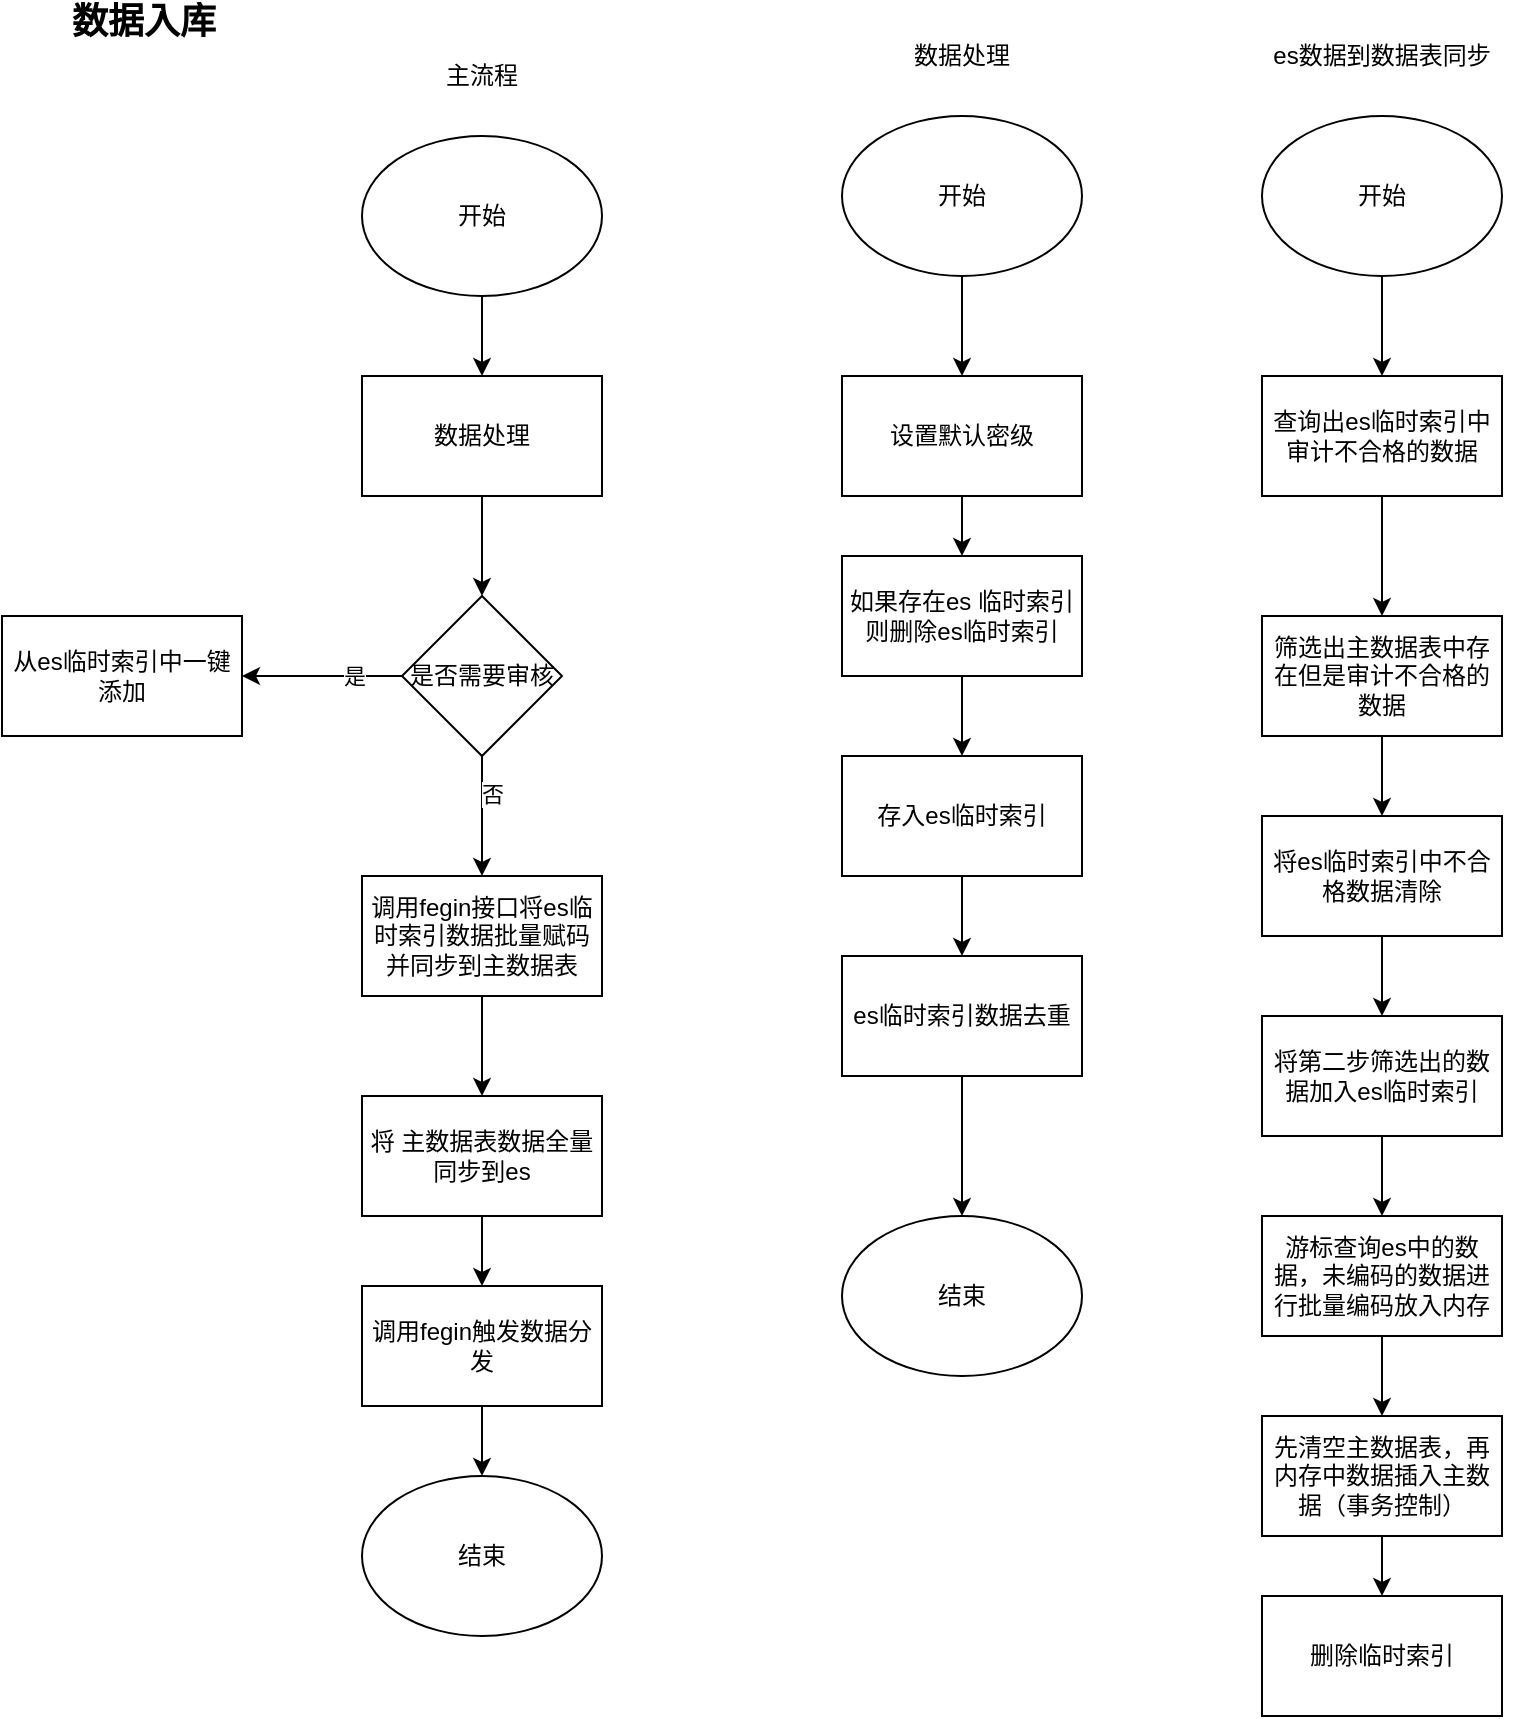 <mxfile version="23.1.5" type="github">
  <diagram name="第 1 页" id="1Jv4I5vn7Zk7EEgFjA-0">
    <mxGraphModel dx="1114" dy="615" grid="1" gridSize="10" guides="1" tooltips="1" connect="1" arrows="1" fold="1" page="1" pageScale="1" pageWidth="827" pageHeight="1169" math="0" shadow="0">
      <root>
        <mxCell id="0" />
        <mxCell id="1" parent="0" />
        <mxCell id="ILYdvK3medi0fULYivzU-11" value="" style="edgeStyle=orthogonalEdgeStyle;rounded=0;orthogonalLoop=1;jettySize=auto;html=1;" edge="1" parent="1" source="ILYdvK3medi0fULYivzU-1" target="ILYdvK3medi0fULYivzU-10">
          <mxGeometry relative="1" as="geometry" />
        </mxCell>
        <mxCell id="ILYdvK3medi0fULYivzU-1" value="开始" style="ellipse;whiteSpace=wrap;html=1;" vertex="1" parent="1">
          <mxGeometry x="200" y="100" width="120" height="80" as="geometry" />
        </mxCell>
        <mxCell id="ILYdvK3medi0fULYivzU-14" value="" style="edgeStyle=orthogonalEdgeStyle;rounded=0;orthogonalLoop=1;jettySize=auto;html=1;" edge="1" parent="1" source="ILYdvK3medi0fULYivzU-2" target="ILYdvK3medi0fULYivzU-13">
          <mxGeometry relative="1" as="geometry" />
        </mxCell>
        <mxCell id="ILYdvK3medi0fULYivzU-15" value="是" style="edgeLabel;html=1;align=center;verticalAlign=middle;resizable=0;points=[];" vertex="1" connectable="0" parent="ILYdvK3medi0fULYivzU-14">
          <mxGeometry x="-0.392" relative="1" as="geometry">
            <mxPoint as="offset" />
          </mxGeometry>
        </mxCell>
        <mxCell id="ILYdvK3medi0fULYivzU-37" value="" style="edgeStyle=orthogonalEdgeStyle;rounded=0;orthogonalLoop=1;jettySize=auto;html=1;" edge="1" parent="1" source="ILYdvK3medi0fULYivzU-2" target="ILYdvK3medi0fULYivzU-19">
          <mxGeometry relative="1" as="geometry" />
        </mxCell>
        <mxCell id="ILYdvK3medi0fULYivzU-38" value="否" style="edgeLabel;html=1;align=center;verticalAlign=middle;resizable=0;points=[];" vertex="1" connectable="0" parent="ILYdvK3medi0fULYivzU-37">
          <mxGeometry x="-0.375" y="5" relative="1" as="geometry">
            <mxPoint as="offset" />
          </mxGeometry>
        </mxCell>
        <mxCell id="ILYdvK3medi0fULYivzU-2" value="是否需要审核" style="rhombus;whiteSpace=wrap;html=1;" vertex="1" parent="1">
          <mxGeometry x="220" y="330" width="80" height="80" as="geometry" />
        </mxCell>
        <mxCell id="ILYdvK3medi0fULYivzU-12" value="" style="edgeStyle=orthogonalEdgeStyle;rounded=0;orthogonalLoop=1;jettySize=auto;html=1;" edge="1" parent="1" source="ILYdvK3medi0fULYivzU-10" target="ILYdvK3medi0fULYivzU-2">
          <mxGeometry relative="1" as="geometry" />
        </mxCell>
        <mxCell id="ILYdvK3medi0fULYivzU-10" value="数据处理" style="rounded=0;whiteSpace=wrap;html=1;" vertex="1" parent="1">
          <mxGeometry x="200" y="220" width="120" height="60" as="geometry" />
        </mxCell>
        <mxCell id="ILYdvK3medi0fULYivzU-13" value="从es临时索引中一键添加" style="rounded=0;whiteSpace=wrap;html=1;" vertex="1" parent="1">
          <mxGeometry x="20" y="340" width="120" height="60" as="geometry" />
        </mxCell>
        <mxCell id="ILYdvK3medi0fULYivzU-42" value="" style="edgeStyle=orthogonalEdgeStyle;rounded=0;orthogonalLoop=1;jettySize=auto;html=1;" edge="1" parent="1" source="ILYdvK3medi0fULYivzU-19" target="ILYdvK3medi0fULYivzU-41">
          <mxGeometry relative="1" as="geometry" />
        </mxCell>
        <mxCell id="ILYdvK3medi0fULYivzU-19" value="调用fegin接口将es临时索引数据批量赋码并同步到主数据表" style="rounded=0;whiteSpace=wrap;html=1;" vertex="1" parent="1">
          <mxGeometry x="200" y="470" width="120" height="60" as="geometry" />
        </mxCell>
        <mxCell id="ILYdvK3medi0fULYivzU-45" value="" style="edgeStyle=orthogonalEdgeStyle;rounded=0;orthogonalLoop=1;jettySize=auto;html=1;" edge="1" parent="1" source="ILYdvK3medi0fULYivzU-21" target="ILYdvK3medi0fULYivzU-44">
          <mxGeometry relative="1" as="geometry" />
        </mxCell>
        <mxCell id="ILYdvK3medi0fULYivzU-21" value="调用fegin触发数据分发" style="rounded=0;whiteSpace=wrap;html=1;" vertex="1" parent="1">
          <mxGeometry x="200" y="675" width="120" height="60" as="geometry" />
        </mxCell>
        <mxCell id="ILYdvK3medi0fULYivzU-29" value="" style="edgeStyle=orthogonalEdgeStyle;rounded=0;orthogonalLoop=1;jettySize=auto;html=1;" edge="1" parent="1" source="ILYdvK3medi0fULYivzU-23" target="ILYdvK3medi0fULYivzU-28">
          <mxGeometry relative="1" as="geometry" />
        </mxCell>
        <mxCell id="ILYdvK3medi0fULYivzU-23" value="开始" style="ellipse;whiteSpace=wrap;html=1;" vertex="1" parent="1">
          <mxGeometry x="440" y="90" width="120" height="80" as="geometry" />
        </mxCell>
        <mxCell id="ILYdvK3medi0fULYivzU-27" value="" style="edgeStyle=orthogonalEdgeStyle;rounded=0;orthogonalLoop=1;jettySize=auto;html=1;" edge="1" parent="1" source="ILYdvK3medi0fULYivzU-24" target="ILYdvK3medi0fULYivzU-26">
          <mxGeometry relative="1" as="geometry" />
        </mxCell>
        <mxCell id="ILYdvK3medi0fULYivzU-24" value="存入es临时索引" style="rounded=0;whiteSpace=wrap;html=1;" vertex="1" parent="1">
          <mxGeometry x="440" y="410" width="120" height="60" as="geometry" />
        </mxCell>
        <mxCell id="ILYdvK3medi0fULYivzU-47" value="" style="edgeStyle=orthogonalEdgeStyle;rounded=0;orthogonalLoop=1;jettySize=auto;html=1;" edge="1" parent="1" source="ILYdvK3medi0fULYivzU-26" target="ILYdvK3medi0fULYivzU-46">
          <mxGeometry relative="1" as="geometry" />
        </mxCell>
        <mxCell id="ILYdvK3medi0fULYivzU-26" value="es临时索引数据去重" style="rounded=0;whiteSpace=wrap;html=1;" vertex="1" parent="1">
          <mxGeometry x="440" y="510" width="120" height="60" as="geometry" />
        </mxCell>
        <mxCell id="ILYdvK3medi0fULYivzU-72" value="" style="edgeStyle=orthogonalEdgeStyle;rounded=0;orthogonalLoop=1;jettySize=auto;html=1;" edge="1" parent="1" source="ILYdvK3medi0fULYivzU-28" target="ILYdvK3medi0fULYivzU-71">
          <mxGeometry relative="1" as="geometry" />
        </mxCell>
        <mxCell id="ILYdvK3medi0fULYivzU-28" value="设置默认密级" style="rounded=0;whiteSpace=wrap;html=1;" vertex="1" parent="1">
          <mxGeometry x="440" y="220" width="120" height="60" as="geometry" />
        </mxCell>
        <mxCell id="ILYdvK3medi0fULYivzU-43" value="" style="edgeStyle=orthogonalEdgeStyle;rounded=0;orthogonalLoop=1;jettySize=auto;html=1;" edge="1" parent="1" source="ILYdvK3medi0fULYivzU-41" target="ILYdvK3medi0fULYivzU-21">
          <mxGeometry relative="1" as="geometry" />
        </mxCell>
        <mxCell id="ILYdvK3medi0fULYivzU-41" value="将 主数据表数据全量同步到es" style="rounded=0;whiteSpace=wrap;html=1;" vertex="1" parent="1">
          <mxGeometry x="200" y="580" width="120" height="60" as="geometry" />
        </mxCell>
        <mxCell id="ILYdvK3medi0fULYivzU-44" value="结束" style="ellipse;whiteSpace=wrap;html=1;" vertex="1" parent="1">
          <mxGeometry x="200" y="770" width="120" height="80" as="geometry" />
        </mxCell>
        <mxCell id="ILYdvK3medi0fULYivzU-46" value="结束" style="ellipse;whiteSpace=wrap;html=1;" vertex="1" parent="1">
          <mxGeometry x="440" y="640" width="120" height="80" as="geometry" />
        </mxCell>
        <mxCell id="ILYdvK3medi0fULYivzU-49" value="主流程" style="text;html=1;align=center;verticalAlign=middle;whiteSpace=wrap;rounded=0;" vertex="1" parent="1">
          <mxGeometry x="230" y="50" width="60" height="40" as="geometry" />
        </mxCell>
        <mxCell id="ILYdvK3medi0fULYivzU-50" value="数据处理" style="text;html=1;align=center;verticalAlign=middle;whiteSpace=wrap;rounded=0;" vertex="1" parent="1">
          <mxGeometry x="470" y="40" width="60" height="40" as="geometry" />
        </mxCell>
        <mxCell id="ILYdvK3medi0fULYivzU-54" value="" style="edgeStyle=orthogonalEdgeStyle;rounded=0;orthogonalLoop=1;jettySize=auto;html=1;" edge="1" parent="1" source="ILYdvK3medi0fULYivzU-51" target="ILYdvK3medi0fULYivzU-53">
          <mxGeometry relative="1" as="geometry" />
        </mxCell>
        <mxCell id="ILYdvK3medi0fULYivzU-51" value="开始" style="ellipse;whiteSpace=wrap;html=1;" vertex="1" parent="1">
          <mxGeometry x="650" y="90" width="120" height="80" as="geometry" />
        </mxCell>
        <mxCell id="ILYdvK3medi0fULYivzU-52" value="es数据到数据表同步" style="text;html=1;align=center;verticalAlign=middle;whiteSpace=wrap;rounded=0;" vertex="1" parent="1">
          <mxGeometry x="640" y="42.5" width="140" height="35" as="geometry" />
        </mxCell>
        <mxCell id="ILYdvK3medi0fULYivzU-59" value="" style="edgeStyle=orthogonalEdgeStyle;rounded=0;orthogonalLoop=1;jettySize=auto;html=1;" edge="1" parent="1" source="ILYdvK3medi0fULYivzU-53" target="ILYdvK3medi0fULYivzU-55">
          <mxGeometry relative="1" as="geometry" />
        </mxCell>
        <mxCell id="ILYdvK3medi0fULYivzU-53" value="查询出es临时索引中审计不合格的数据" style="rounded=0;whiteSpace=wrap;html=1;" vertex="1" parent="1">
          <mxGeometry x="650" y="220" width="120" height="60" as="geometry" />
        </mxCell>
        <mxCell id="ILYdvK3medi0fULYivzU-60" value="" style="edgeStyle=orthogonalEdgeStyle;rounded=0;orthogonalLoop=1;jettySize=auto;html=1;" edge="1" parent="1" source="ILYdvK3medi0fULYivzU-55" target="ILYdvK3medi0fULYivzU-56">
          <mxGeometry relative="1" as="geometry" />
        </mxCell>
        <mxCell id="ILYdvK3medi0fULYivzU-55" value="筛选出主数据表中存在但是审计不合格的数据" style="rounded=0;whiteSpace=wrap;html=1;" vertex="1" parent="1">
          <mxGeometry x="650" y="340" width="120" height="60" as="geometry" />
        </mxCell>
        <mxCell id="ILYdvK3medi0fULYivzU-61" value="" style="edgeStyle=orthogonalEdgeStyle;rounded=0;orthogonalLoop=1;jettySize=auto;html=1;" edge="1" parent="1" source="ILYdvK3medi0fULYivzU-56" target="ILYdvK3medi0fULYivzU-57">
          <mxGeometry relative="1" as="geometry" />
        </mxCell>
        <mxCell id="ILYdvK3medi0fULYivzU-56" value="将es临时索引中不合格数据清除" style="rounded=0;whiteSpace=wrap;html=1;" vertex="1" parent="1">
          <mxGeometry x="650" y="440" width="120" height="60" as="geometry" />
        </mxCell>
        <mxCell id="ILYdvK3medi0fULYivzU-66" value="" style="edgeStyle=orthogonalEdgeStyle;rounded=0;orthogonalLoop=1;jettySize=auto;html=1;" edge="1" parent="1" source="ILYdvK3medi0fULYivzU-57" target="ILYdvK3medi0fULYivzU-63">
          <mxGeometry relative="1" as="geometry" />
        </mxCell>
        <mxCell id="ILYdvK3medi0fULYivzU-57" value="将第二步筛选出的数据加入es临时索引" style="rounded=0;whiteSpace=wrap;html=1;" vertex="1" parent="1">
          <mxGeometry x="650" y="540" width="120" height="60" as="geometry" />
        </mxCell>
        <mxCell id="ILYdvK3medi0fULYivzU-70" value="" style="edgeStyle=orthogonalEdgeStyle;rounded=0;orthogonalLoop=1;jettySize=auto;html=1;" edge="1" parent="1" source="ILYdvK3medi0fULYivzU-58" target="ILYdvK3medi0fULYivzU-69">
          <mxGeometry relative="1" as="geometry" />
        </mxCell>
        <mxCell id="ILYdvK3medi0fULYivzU-58" value="先清空主数据表，再内存中数据插入主数据（事务控制）" style="rounded=0;whiteSpace=wrap;html=1;" vertex="1" parent="1">
          <mxGeometry x="650" y="740" width="120" height="60" as="geometry" />
        </mxCell>
        <mxCell id="ILYdvK3medi0fULYivzU-67" value="" style="edgeStyle=orthogonalEdgeStyle;rounded=0;orthogonalLoop=1;jettySize=auto;html=1;" edge="1" parent="1" source="ILYdvK3medi0fULYivzU-63" target="ILYdvK3medi0fULYivzU-58">
          <mxGeometry relative="1" as="geometry" />
        </mxCell>
        <mxCell id="ILYdvK3medi0fULYivzU-63" value="游标查询es中的数据，未编码的数据进行批量编码放入内存" style="rounded=0;whiteSpace=wrap;html=1;" vertex="1" parent="1">
          <mxGeometry x="650" y="640" width="120" height="60" as="geometry" />
        </mxCell>
        <mxCell id="ILYdvK3medi0fULYivzU-68" value="&lt;b&gt;&lt;font style=&quot;font-size: 18px;&quot;&gt;数据入库&lt;/font&gt;&lt;/b&gt;" style="text;html=1;spacing=5;spacingTop=-20;whiteSpace=wrap;overflow=hidden;rounded=0;" vertex="1" parent="1">
          <mxGeometry x="50" y="42.5" width="190" height="40" as="geometry" />
        </mxCell>
        <mxCell id="ILYdvK3medi0fULYivzU-69" value="删除临时索引" style="rounded=0;whiteSpace=wrap;html=1;" vertex="1" parent="1">
          <mxGeometry x="650" y="830" width="120" height="60" as="geometry" />
        </mxCell>
        <mxCell id="ILYdvK3medi0fULYivzU-73" value="" style="edgeStyle=orthogonalEdgeStyle;rounded=0;orthogonalLoop=1;jettySize=auto;html=1;" edge="1" parent="1" source="ILYdvK3medi0fULYivzU-71" target="ILYdvK3medi0fULYivzU-24">
          <mxGeometry relative="1" as="geometry" />
        </mxCell>
        <mxCell id="ILYdvK3medi0fULYivzU-71" value="如果存在es 临时索引则删除es临时索引" style="rounded=0;whiteSpace=wrap;html=1;" vertex="1" parent="1">
          <mxGeometry x="440" y="310" width="120" height="60" as="geometry" />
        </mxCell>
      </root>
    </mxGraphModel>
  </diagram>
</mxfile>
